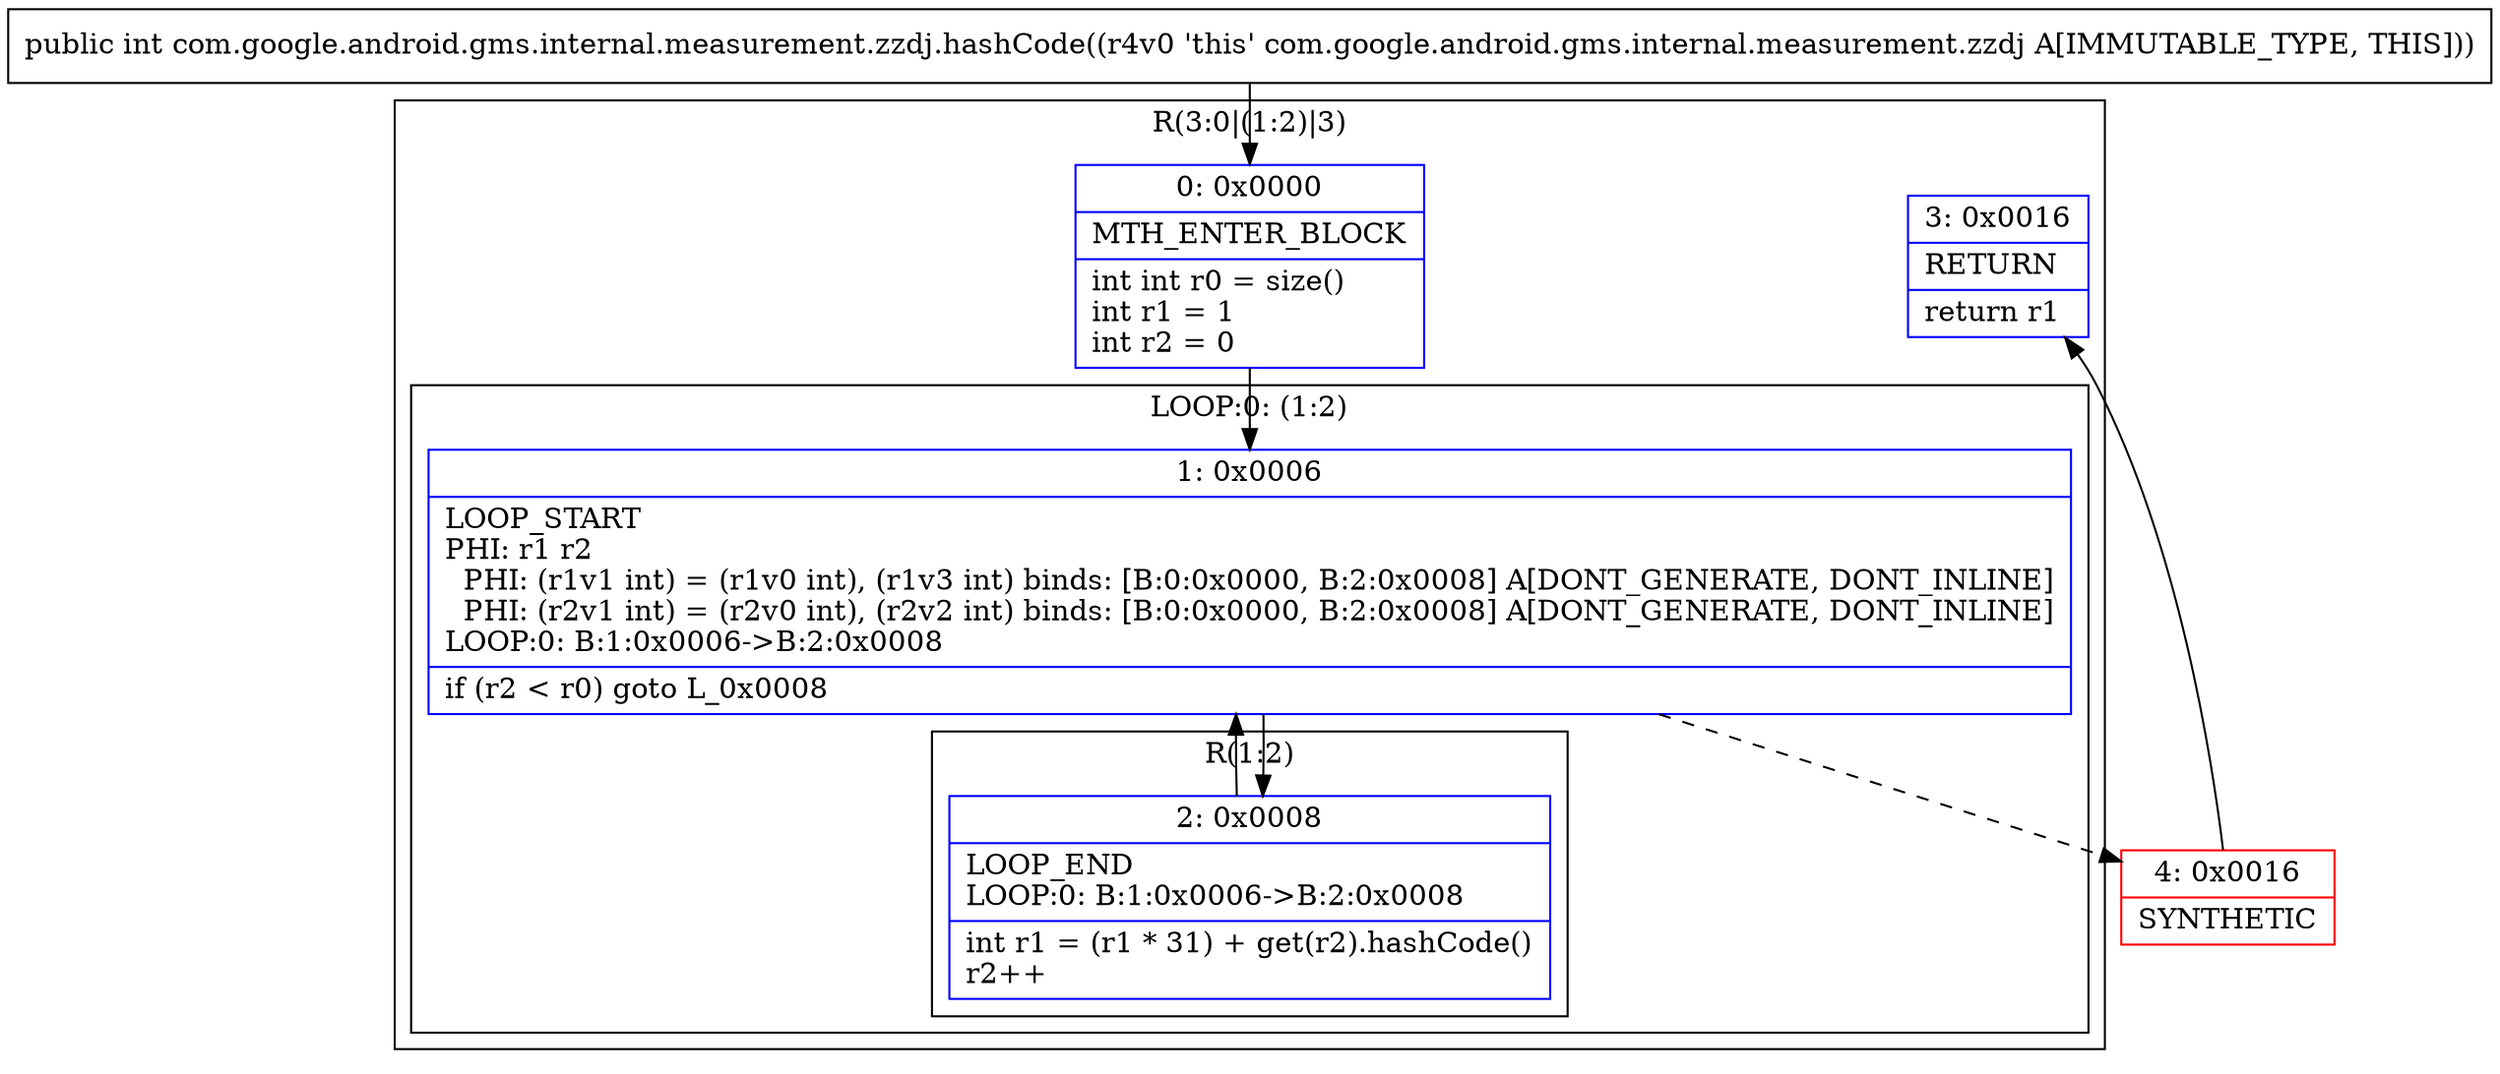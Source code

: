 digraph "CFG forcom.google.android.gms.internal.measurement.zzdj.hashCode()I" {
subgraph cluster_Region_1504875271 {
label = "R(3:0|(1:2)|3)";
node [shape=record,color=blue];
Node_0 [shape=record,label="{0\:\ 0x0000|MTH_ENTER_BLOCK\l|int int r0 = size()\lint r1 = 1\lint r2 = 0\l}"];
subgraph cluster_LoopRegion_1491311691 {
label = "LOOP:0: (1:2)";
node [shape=record,color=blue];
Node_1 [shape=record,label="{1\:\ 0x0006|LOOP_START\lPHI: r1 r2 \l  PHI: (r1v1 int) = (r1v0 int), (r1v3 int) binds: [B:0:0x0000, B:2:0x0008] A[DONT_GENERATE, DONT_INLINE]\l  PHI: (r2v1 int) = (r2v0 int), (r2v2 int) binds: [B:0:0x0000, B:2:0x0008] A[DONT_GENERATE, DONT_INLINE]\lLOOP:0: B:1:0x0006\-\>B:2:0x0008\l|if (r2 \< r0) goto L_0x0008\l}"];
subgraph cluster_Region_1702564278 {
label = "R(1:2)";
node [shape=record,color=blue];
Node_2 [shape=record,label="{2\:\ 0x0008|LOOP_END\lLOOP:0: B:1:0x0006\-\>B:2:0x0008\l|int r1 = (r1 * 31) + get(r2).hashCode()\lr2++\l}"];
}
}
Node_3 [shape=record,label="{3\:\ 0x0016|RETURN\l|return r1\l}"];
}
Node_4 [shape=record,color=red,label="{4\:\ 0x0016|SYNTHETIC\l}"];
MethodNode[shape=record,label="{public int com.google.android.gms.internal.measurement.zzdj.hashCode((r4v0 'this' com.google.android.gms.internal.measurement.zzdj A[IMMUTABLE_TYPE, THIS])) }"];
MethodNode -> Node_0;
Node_0 -> Node_1;
Node_1 -> Node_2;
Node_1 -> Node_4[style=dashed];
Node_2 -> Node_1;
Node_4 -> Node_3;
}

